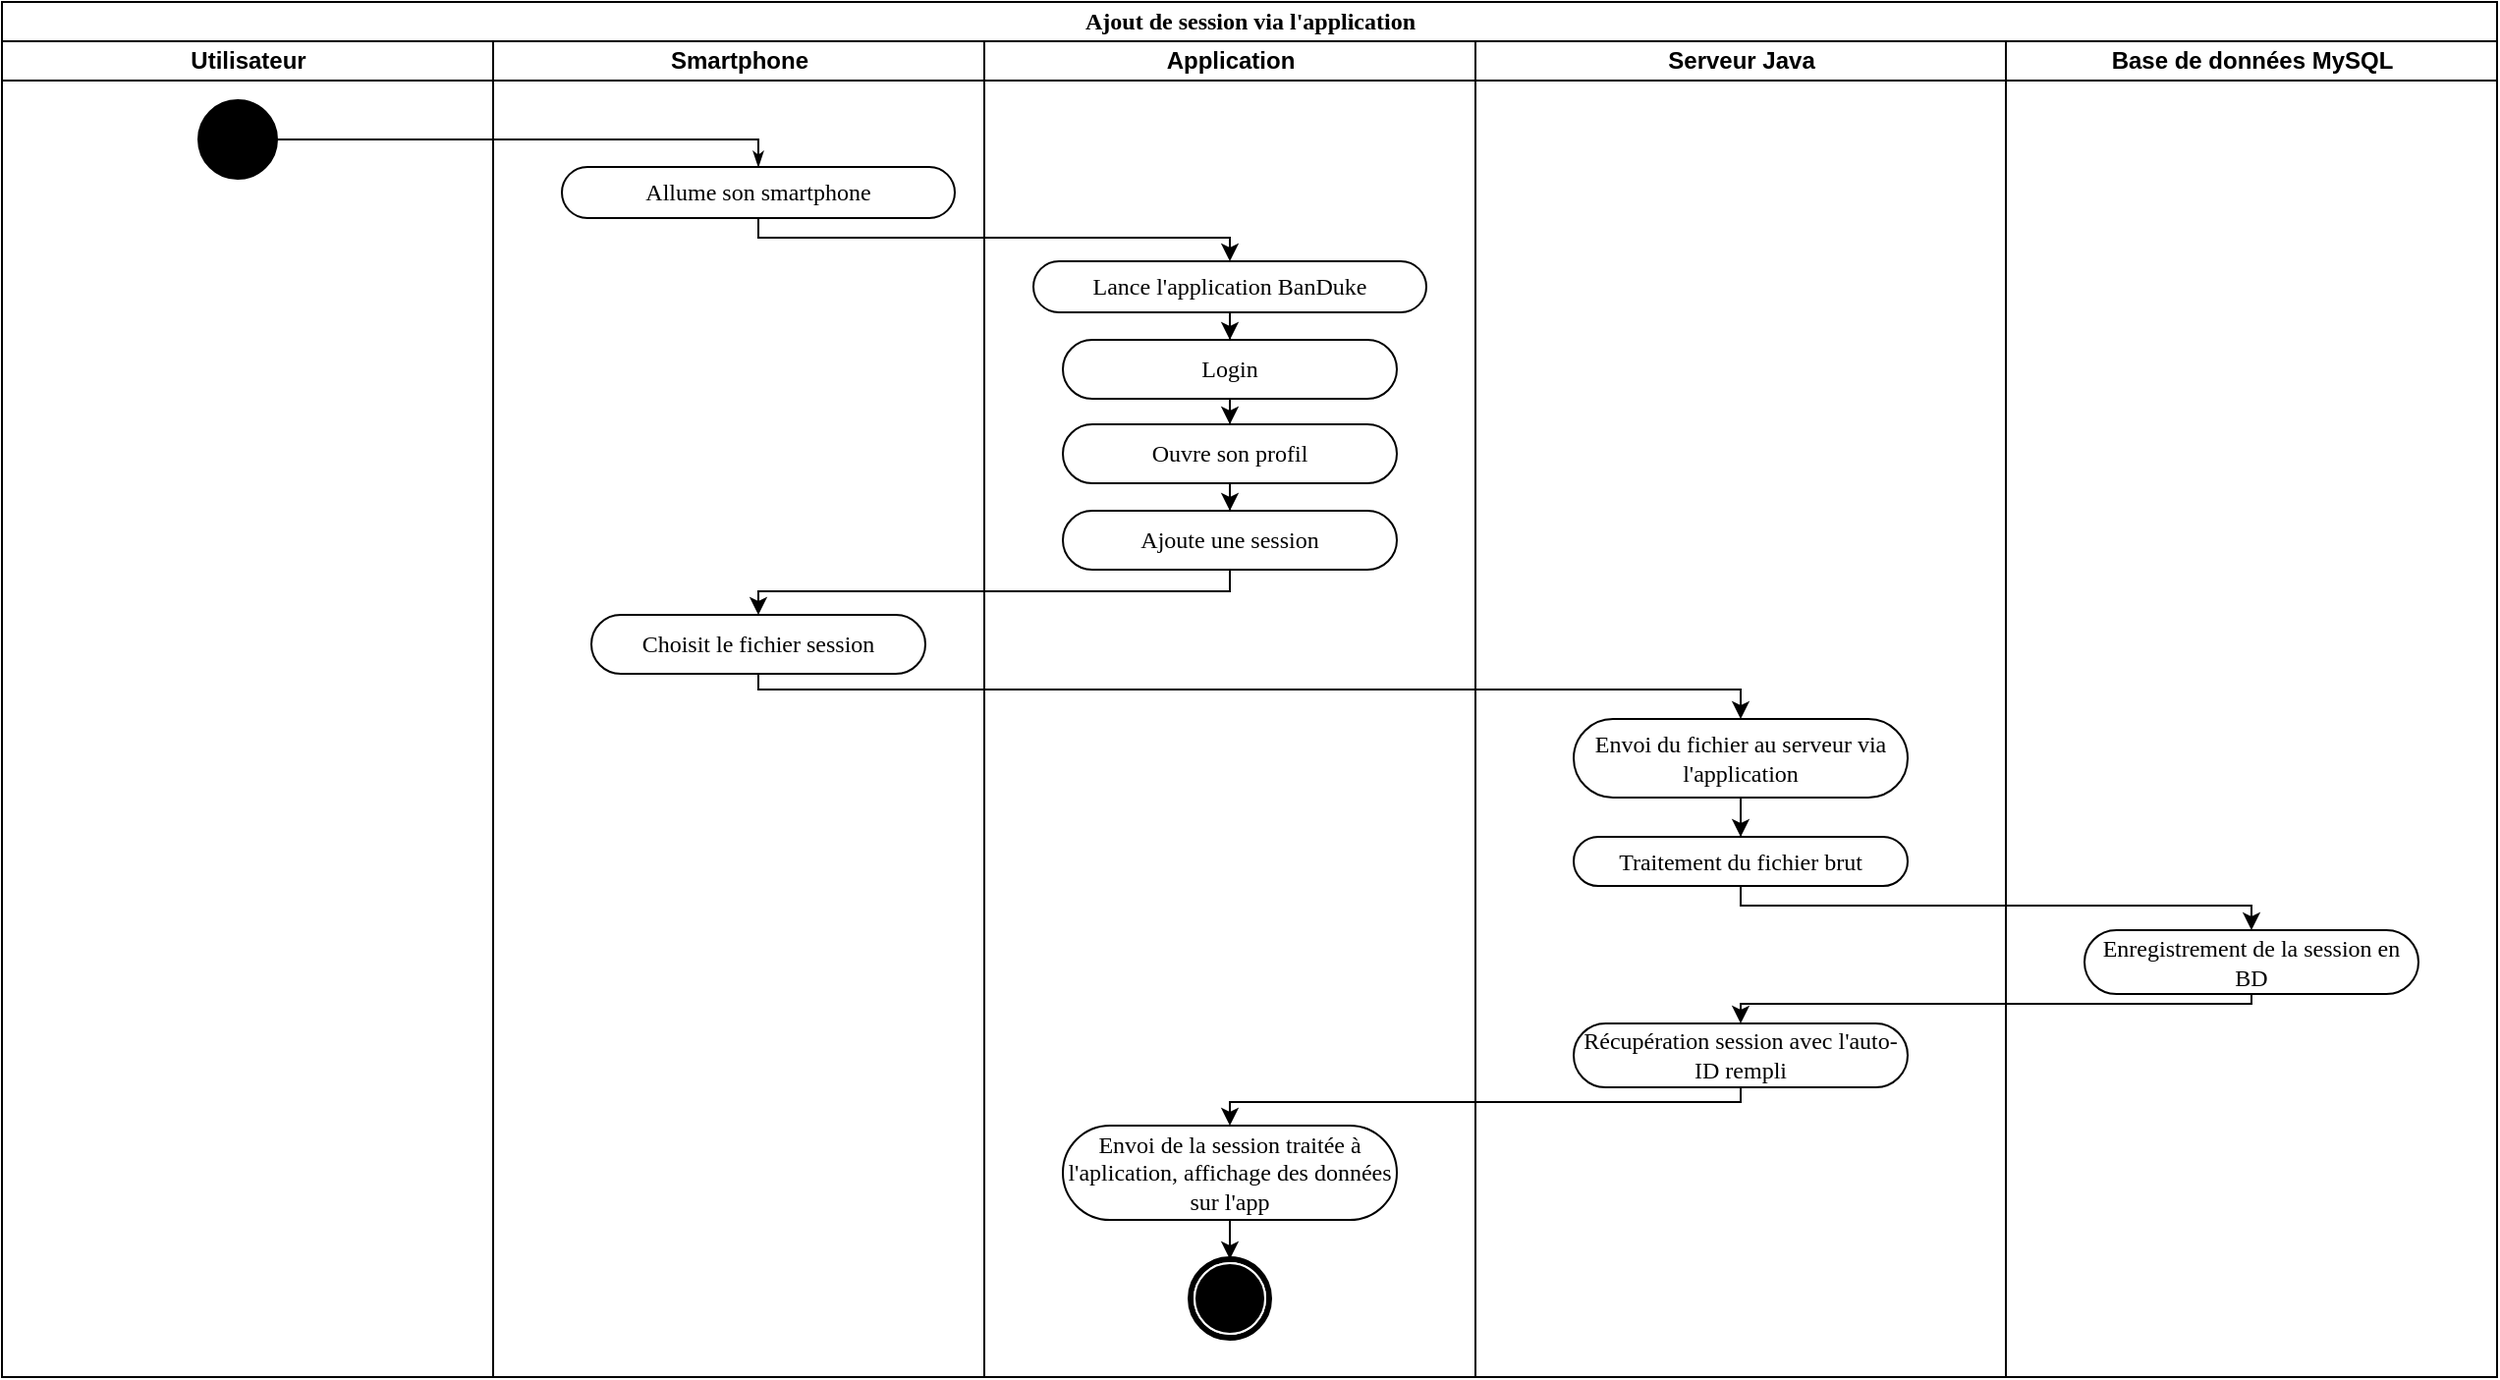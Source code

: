 <mxfile version="14.2.4" type="github">
  <diagram name="Page-1" id="0783ab3e-0a74-02c8-0abd-f7b4e66b4bec">
    <mxGraphModel dx="1302" dy="821" grid="1" gridSize="10" guides="1" tooltips="1" connect="1" arrows="1" fold="1" page="1" pageScale="1" pageWidth="850" pageHeight="1100" background="#ffffff" math="0" shadow="0">
      <root>
        <mxCell id="0" />
        <mxCell id="1" parent="0" />
        <mxCell id="2VYDYfmF4YnGPcApVc2n-1" value="Ajout de session via l&#39;application" style="swimlane;html=1;childLayout=stackLayout;startSize=20;rounded=0;shadow=0;comic=0;labelBackgroundColor=none;strokeWidth=1;fontFamily=Verdana;fontSize=12;align=center;" parent="1" vertex="1">
          <mxGeometry x="40" y="20" width="1270" height="700" as="geometry">
            <mxRectangle x="40" y="20" width="60" height="20" as="alternateBounds" />
          </mxGeometry>
        </mxCell>
        <mxCell id="2VYDYfmF4YnGPcApVc2n-2" value="Utilisateur" style="swimlane;html=1;startSize=20;" parent="2VYDYfmF4YnGPcApVc2n-1" vertex="1">
          <mxGeometry y="20" width="250" height="680" as="geometry" />
        </mxCell>
        <mxCell id="2VYDYfmF4YnGPcApVc2n-3" value="" style="ellipse;whiteSpace=wrap;html=1;rounded=0;shadow=0;comic=0;labelBackgroundColor=none;strokeWidth=1;fillColor=#000000;fontFamily=Verdana;fontSize=12;align=center;" parent="2VYDYfmF4YnGPcApVc2n-2" vertex="1">
          <mxGeometry x="100" y="30" width="40" height="40" as="geometry" />
        </mxCell>
        <mxCell id="2VYDYfmF4YnGPcApVc2n-5" value="Smartphone" style="swimlane;html=1;startSize=20;" parent="2VYDYfmF4YnGPcApVc2n-1" vertex="1">
          <mxGeometry x="250" y="20" width="250" height="680" as="geometry" />
        </mxCell>
        <mxCell id="2VYDYfmF4YnGPcApVc2n-10" value="Allume son smartphone" style="rounded=1;whiteSpace=wrap;html=1;shadow=0;comic=0;labelBackgroundColor=none;strokeWidth=1;fontFamily=Verdana;fontSize=12;align=center;arcSize=50;" parent="2VYDYfmF4YnGPcApVc2n-5" vertex="1">
          <mxGeometry x="35" y="64" width="200" height="26" as="geometry" />
        </mxCell>
        <mxCell id="2VYDYfmF4YnGPcApVc2n-47" value="Choisit le fichier session" style="rounded=1;whiteSpace=wrap;html=1;shadow=0;comic=0;labelBackgroundColor=none;strokeWidth=1;fontFamily=Verdana;fontSize=12;align=center;arcSize=50;" parent="2VYDYfmF4YnGPcApVc2n-5" vertex="1">
          <mxGeometry x="50" y="292" width="170" height="30" as="geometry" />
        </mxCell>
        <mxCell id="2VYDYfmF4YnGPcApVc2n-11" value="Application" style="swimlane;html=1;startSize=20;" parent="2VYDYfmF4YnGPcApVc2n-1" vertex="1">
          <mxGeometry x="500" y="20" width="250" height="680" as="geometry" />
        </mxCell>
        <mxCell id="2VYDYfmF4YnGPcApVc2n-42" style="edgeStyle=orthogonalEdgeStyle;rounded=0;orthogonalLoop=1;jettySize=auto;html=1;entryX=0.5;entryY=0;entryDx=0;entryDy=0;" parent="2VYDYfmF4YnGPcApVc2n-11" source="2VYDYfmF4YnGPcApVc2n-13" target="2VYDYfmF4YnGPcApVc2n-6" edge="1">
          <mxGeometry relative="1" as="geometry" />
        </mxCell>
        <mxCell id="2VYDYfmF4YnGPcApVc2n-13" value="Lance l&#39;application BanDuke" style="rounded=1;whiteSpace=wrap;html=1;shadow=0;comic=0;labelBackgroundColor=none;strokeWidth=1;fontFamily=Verdana;fontSize=12;align=center;arcSize=50;" parent="2VYDYfmF4YnGPcApVc2n-11" vertex="1">
          <mxGeometry x="25" y="112" width="200" height="26" as="geometry" />
        </mxCell>
        <mxCell id="2VYDYfmF4YnGPcApVc2n-44" style="edgeStyle=orthogonalEdgeStyle;rounded=0;orthogonalLoop=1;jettySize=auto;html=1;entryX=0.5;entryY=0;entryDx=0;entryDy=0;" parent="2VYDYfmF4YnGPcApVc2n-11" source="2VYDYfmF4YnGPcApVc2n-6" target="2VYDYfmF4YnGPcApVc2n-43" edge="1">
          <mxGeometry relative="1" as="geometry" />
        </mxCell>
        <mxCell id="2VYDYfmF4YnGPcApVc2n-6" value="Login" style="rounded=1;whiteSpace=wrap;html=1;shadow=0;comic=0;labelBackgroundColor=none;strokeWidth=1;fontFamily=Verdana;fontSize=12;align=center;arcSize=50;" parent="2VYDYfmF4YnGPcApVc2n-11" vertex="1">
          <mxGeometry x="40" y="152" width="170" height="30" as="geometry" />
        </mxCell>
        <mxCell id="2VYDYfmF4YnGPcApVc2n-46" style="edgeStyle=orthogonalEdgeStyle;rounded=0;orthogonalLoop=1;jettySize=auto;html=1;" parent="2VYDYfmF4YnGPcApVc2n-11" source="2VYDYfmF4YnGPcApVc2n-43" target="2VYDYfmF4YnGPcApVc2n-45" edge="1">
          <mxGeometry relative="1" as="geometry" />
        </mxCell>
        <mxCell id="2VYDYfmF4YnGPcApVc2n-43" value="Ouvre son profil" style="rounded=1;whiteSpace=wrap;html=1;shadow=0;comic=0;labelBackgroundColor=none;strokeWidth=1;fontFamily=Verdana;fontSize=12;align=center;arcSize=50;" parent="2VYDYfmF4YnGPcApVc2n-11" vertex="1">
          <mxGeometry x="40" y="195" width="170" height="30" as="geometry" />
        </mxCell>
        <mxCell id="2VYDYfmF4YnGPcApVc2n-45" value="Ajoute une session" style="rounded=1;whiteSpace=wrap;html=1;shadow=0;comic=0;labelBackgroundColor=none;strokeWidth=1;fontFamily=Verdana;fontSize=12;align=center;arcSize=50;" parent="2VYDYfmF4YnGPcApVc2n-11" vertex="1">
          <mxGeometry x="40" y="239" width="170" height="30" as="geometry" />
        </mxCell>
        <mxCell id="2VYDYfmF4YnGPcApVc2n-60" style="edgeStyle=orthogonalEdgeStyle;rounded=0;orthogonalLoop=1;jettySize=auto;html=1;" parent="2VYDYfmF4YnGPcApVc2n-11" source="2VYDYfmF4YnGPcApVc2n-57" target="2VYDYfmF4YnGPcApVc2n-59" edge="1">
          <mxGeometry relative="1" as="geometry" />
        </mxCell>
        <mxCell id="2VYDYfmF4YnGPcApVc2n-57" value="Envoi de la session traitée à l&#39;aplication, affichage des données sur l&#39;app" style="rounded=1;whiteSpace=wrap;html=1;shadow=0;comic=0;labelBackgroundColor=none;strokeWidth=1;fontFamily=Verdana;fontSize=12;align=center;arcSize=50;" parent="2VYDYfmF4YnGPcApVc2n-11" vertex="1">
          <mxGeometry x="40" y="552" width="170" height="48" as="geometry" />
        </mxCell>
        <mxCell id="2VYDYfmF4YnGPcApVc2n-59" value="" style="shape=mxgraph.bpmn.shape;html=1;verticalLabelPosition=bottom;labelBackgroundColor=#ffffff;verticalAlign=top;perimeter=ellipsePerimeter;outline=end;symbol=terminate;rounded=0;shadow=0;comic=0;strokeWidth=1;fontFamily=Verdana;fontSize=12;align=center;" parent="2VYDYfmF4YnGPcApVc2n-11" vertex="1">
          <mxGeometry x="105" y="620" width="40" height="40" as="geometry" />
        </mxCell>
        <mxCell id="2VYDYfmF4YnGPcApVc2n-14" value="Serveur Java" style="swimlane;html=1;startSize=20;" parent="2VYDYfmF4YnGPcApVc2n-1" vertex="1">
          <mxGeometry x="750" y="20" width="270" height="680" as="geometry" />
        </mxCell>
        <mxCell id="2VYDYfmF4YnGPcApVc2n-52" style="edgeStyle=orthogonalEdgeStyle;rounded=0;orthogonalLoop=1;jettySize=auto;html=1;entryX=0.5;entryY=0;entryDx=0;entryDy=0;" parent="2VYDYfmF4YnGPcApVc2n-14" source="2VYDYfmF4YnGPcApVc2n-49" target="2VYDYfmF4YnGPcApVc2n-51" edge="1">
          <mxGeometry relative="1" as="geometry" />
        </mxCell>
        <mxCell id="2VYDYfmF4YnGPcApVc2n-49" value="Envoi du fichier au serveur via l&#39;application" style="rounded=1;whiteSpace=wrap;html=1;shadow=0;comic=0;labelBackgroundColor=none;strokeWidth=1;fontFamily=Verdana;fontSize=12;align=center;arcSize=50;" parent="2VYDYfmF4YnGPcApVc2n-14" vertex="1">
          <mxGeometry x="50" y="345" width="170" height="40" as="geometry" />
        </mxCell>
        <mxCell id="2VYDYfmF4YnGPcApVc2n-51" value="Traitement du fichier brut" style="rounded=1;whiteSpace=wrap;html=1;shadow=0;comic=0;labelBackgroundColor=none;strokeWidth=1;fontFamily=Verdana;fontSize=12;align=center;arcSize=50;" parent="2VYDYfmF4YnGPcApVc2n-14" vertex="1">
          <mxGeometry x="50" y="405" width="170" height="25" as="geometry" />
        </mxCell>
        <mxCell id="2VYDYfmF4YnGPcApVc2n-55" value="Récupération session avec l&#39;auto-ID rempli" style="rounded=1;whiteSpace=wrap;html=1;shadow=0;comic=0;labelBackgroundColor=none;strokeWidth=1;fontFamily=Verdana;fontSize=12;align=center;arcSize=50;" parent="2VYDYfmF4YnGPcApVc2n-14" vertex="1">
          <mxGeometry x="50" y="500" width="170" height="32.5" as="geometry" />
        </mxCell>
        <mxCell id="2VYDYfmF4YnGPcApVc2n-30" value="Base de données MySQL" style="swimlane;html=1;startSize=20;" parent="2VYDYfmF4YnGPcApVc2n-1" vertex="1">
          <mxGeometry x="1020" y="20" width="250" height="680" as="geometry" />
        </mxCell>
        <mxCell id="2VYDYfmF4YnGPcApVc2n-53" value="Enregistrement de la session en BD" style="rounded=1;whiteSpace=wrap;html=1;shadow=0;comic=0;labelBackgroundColor=none;strokeWidth=1;fontFamily=Verdana;fontSize=12;align=center;arcSize=50;" parent="2VYDYfmF4YnGPcApVc2n-30" vertex="1">
          <mxGeometry x="40" y="452.5" width="170" height="32.5" as="geometry" />
        </mxCell>
        <mxCell id="2VYDYfmF4YnGPcApVc2n-31" style="edgeStyle=orthogonalEdgeStyle;rounded=0;html=1;labelBackgroundColor=none;startArrow=none;startFill=0;startSize=5;endArrow=classicThin;endFill=1;endSize=5;jettySize=auto;orthogonalLoop=1;strokeWidth=1;fontFamily=Verdana;fontSize=12;entryX=0.5;entryY=0;entryDx=0;entryDy=0;" parent="2VYDYfmF4YnGPcApVc2n-1" source="2VYDYfmF4YnGPcApVc2n-3" target="2VYDYfmF4YnGPcApVc2n-10" edge="1">
          <mxGeometry relative="1" as="geometry">
            <Array as="points">
              <mxPoint x="385" y="70" />
            </Array>
          </mxGeometry>
        </mxCell>
        <mxCell id="2VYDYfmF4YnGPcApVc2n-41" style="edgeStyle=orthogonalEdgeStyle;rounded=0;orthogonalLoop=1;jettySize=auto;html=1;entryX=0.5;entryY=0;entryDx=0;entryDy=0;endArrow=classic;endFill=1;exitX=0.5;exitY=1;exitDx=0;exitDy=0;" parent="2VYDYfmF4YnGPcApVc2n-1" source="2VYDYfmF4YnGPcApVc2n-10" target="2VYDYfmF4YnGPcApVc2n-13" edge="1">
          <mxGeometry relative="1" as="geometry">
            <Array as="points">
              <mxPoint x="385" y="120" />
              <mxPoint x="625" y="120" />
            </Array>
          </mxGeometry>
        </mxCell>
        <mxCell id="2VYDYfmF4YnGPcApVc2n-48" style="edgeStyle=orthogonalEdgeStyle;rounded=0;orthogonalLoop=1;jettySize=auto;html=1;entryX=0.5;entryY=0;entryDx=0;entryDy=0;exitX=0.5;exitY=1;exitDx=0;exitDy=0;" parent="2VYDYfmF4YnGPcApVc2n-1" source="2VYDYfmF4YnGPcApVc2n-45" target="2VYDYfmF4YnGPcApVc2n-47" edge="1">
          <mxGeometry relative="1" as="geometry">
            <Array as="points">
              <mxPoint x="625" y="300" />
              <mxPoint x="385" y="300" />
            </Array>
          </mxGeometry>
        </mxCell>
        <mxCell id="2VYDYfmF4YnGPcApVc2n-50" style="edgeStyle=orthogonalEdgeStyle;rounded=0;orthogonalLoop=1;jettySize=auto;html=1;exitX=0.5;exitY=1;exitDx=0;exitDy=0;" parent="2VYDYfmF4YnGPcApVc2n-1" source="2VYDYfmF4YnGPcApVc2n-47" edge="1">
          <mxGeometry relative="1" as="geometry">
            <mxPoint x="885" y="365" as="targetPoint" />
            <Array as="points">
              <mxPoint x="385" y="350" />
              <mxPoint x="885" y="350" />
            </Array>
          </mxGeometry>
        </mxCell>
        <mxCell id="2VYDYfmF4YnGPcApVc2n-54" style="edgeStyle=orthogonalEdgeStyle;rounded=0;orthogonalLoop=1;jettySize=auto;html=1;entryX=0.5;entryY=0;entryDx=0;entryDy=0;exitX=0.5;exitY=1;exitDx=0;exitDy=0;" parent="2VYDYfmF4YnGPcApVc2n-1" source="2VYDYfmF4YnGPcApVc2n-51" target="2VYDYfmF4YnGPcApVc2n-53" edge="1">
          <mxGeometry relative="1" as="geometry">
            <Array as="points">
              <mxPoint x="885" y="460" />
              <mxPoint x="1145" y="460" />
            </Array>
          </mxGeometry>
        </mxCell>
        <mxCell id="2VYDYfmF4YnGPcApVc2n-56" style="edgeStyle=orthogonalEdgeStyle;rounded=0;orthogonalLoop=1;jettySize=auto;html=1;exitX=0.5;exitY=1;exitDx=0;exitDy=0;" parent="2VYDYfmF4YnGPcApVc2n-1" source="2VYDYfmF4YnGPcApVc2n-53" target="2VYDYfmF4YnGPcApVc2n-55" edge="1">
          <mxGeometry relative="1" as="geometry">
            <Array as="points">
              <mxPoint x="1145" y="510" />
              <mxPoint x="885" y="510" />
            </Array>
          </mxGeometry>
        </mxCell>
        <mxCell id="2VYDYfmF4YnGPcApVc2n-58" style="edgeStyle=orthogonalEdgeStyle;rounded=0;orthogonalLoop=1;jettySize=auto;html=1;exitX=0.5;exitY=1;exitDx=0;exitDy=0;" parent="2VYDYfmF4YnGPcApVc2n-1" source="2VYDYfmF4YnGPcApVc2n-55" target="2VYDYfmF4YnGPcApVc2n-57" edge="1">
          <mxGeometry relative="1" as="geometry">
            <Array as="points">
              <mxPoint x="885" y="560" />
              <mxPoint x="625" y="560" />
            </Array>
          </mxGeometry>
        </mxCell>
      </root>
    </mxGraphModel>
  </diagram>
</mxfile>
